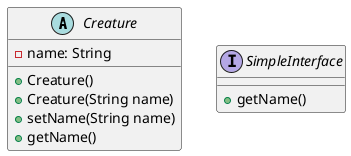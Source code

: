 @startuml
abstract class Creature {
    -name: String
    +Creature()
    +Creature(String name)
    +setName(String name)
    +getName()
}
interface SimpleInterface{
    +getName()
}

@endum